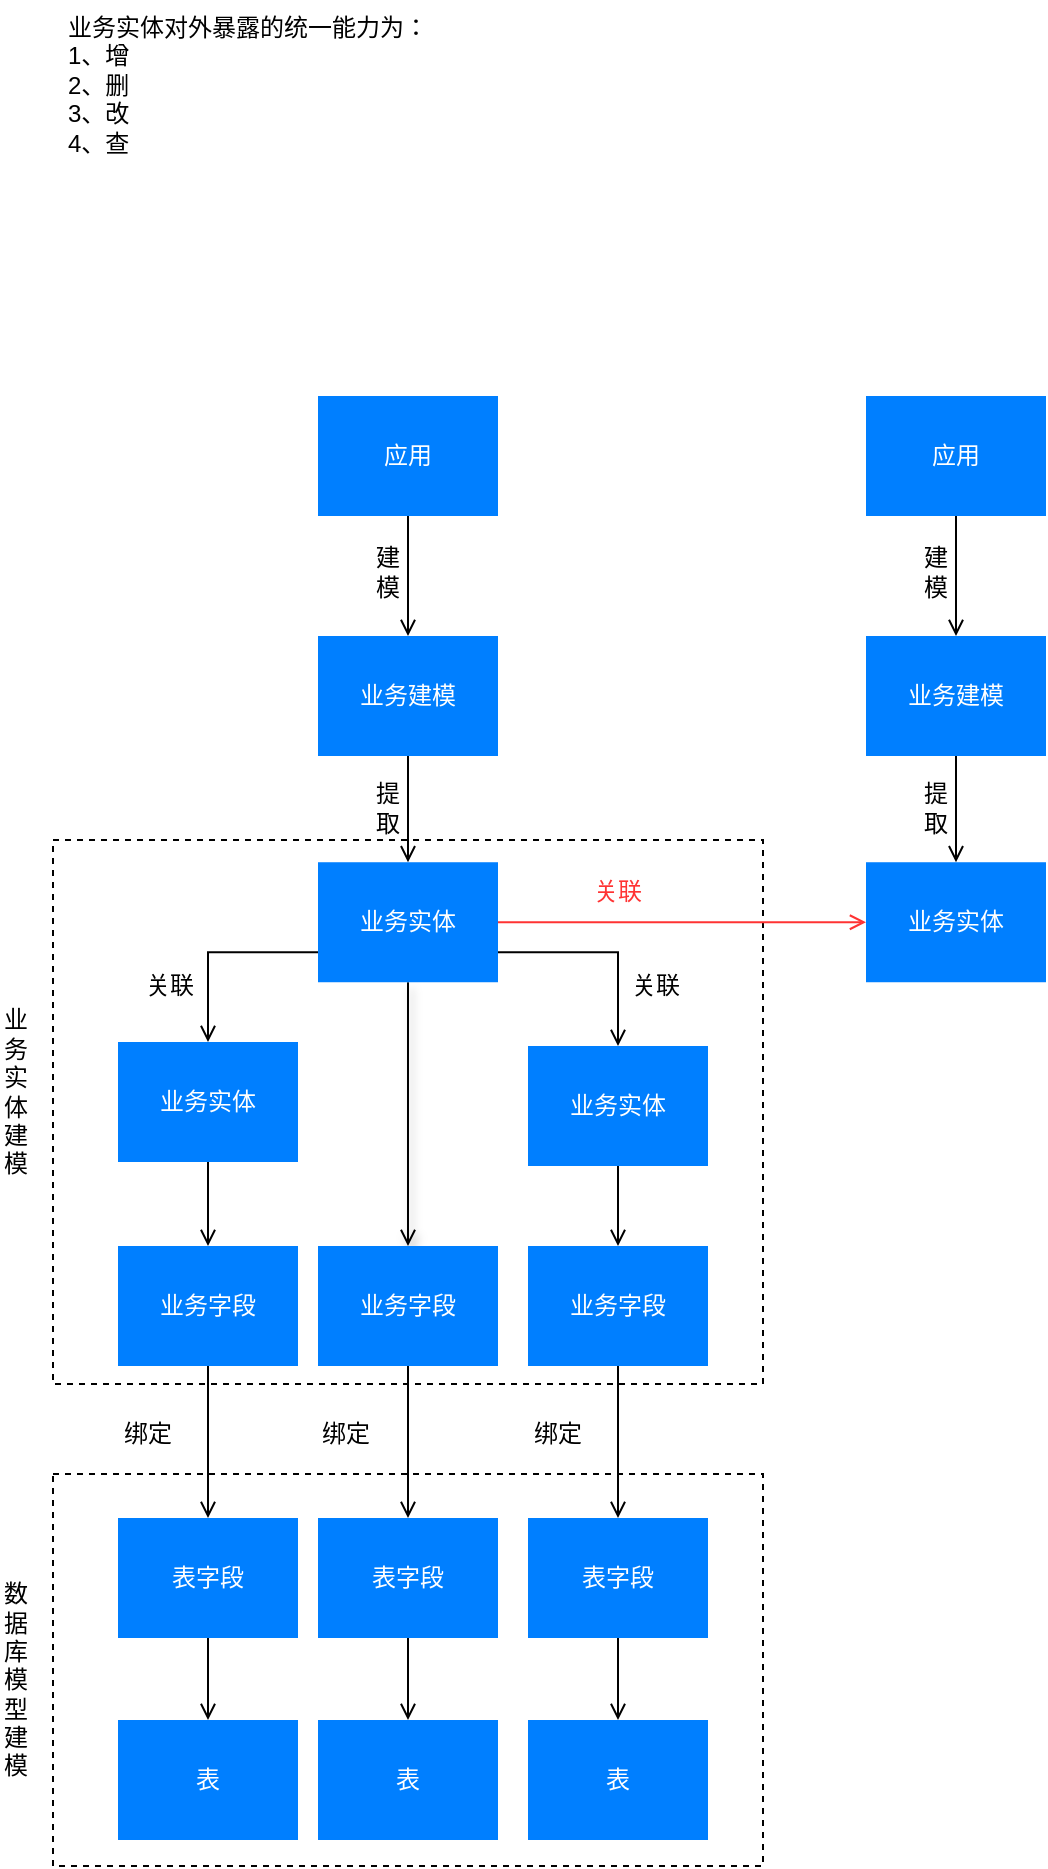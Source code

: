 <mxfile version="20.2.3" type="github">
  <diagram id="jyd061q0N29AtwrCHNUj" name="业务建模">
    <mxGraphModel dx="516" dy="699" grid="0" gridSize="10" guides="1" tooltips="1" connect="1" arrows="1" fold="1" page="1" pageScale="1" pageWidth="827" pageHeight="1169" math="0" shadow="0">
      <root>
        <mxCell id="0" />
        <mxCell id="1" parent="0" />
        <mxCell id="Q6h7FlRFn7NbS-6PQY-o-3" value="" style="rounded=0;whiteSpace=wrap;html=1;dashed=1;" vertex="1" parent="1">
          <mxGeometry x="863.5" y="437" width="355" height="272" as="geometry" />
        </mxCell>
        <mxCell id="Q6h7FlRFn7NbS-6PQY-o-1" value="" style="rounded=0;whiteSpace=wrap;html=1;dashed=1;" vertex="1" parent="1">
          <mxGeometry x="863.5" y="754" width="355" height="196" as="geometry" />
        </mxCell>
        <mxCell id="0eqRUm81GAXf0bMq9a5D-3" style="edgeStyle=orthogonalEdgeStyle;rounded=0;orthogonalLoop=1;jettySize=auto;html=1;exitX=0.5;exitY=1;exitDx=0;exitDy=0;endArrow=open;endFill=0;" parent="1" source="0eqRUm81GAXf0bMq9a5D-1" target="0eqRUm81GAXf0bMq9a5D-2" edge="1">
          <mxGeometry relative="1" as="geometry" />
        </mxCell>
        <mxCell id="0eqRUm81GAXf0bMq9a5D-1" value="&lt;font color=&quot;#ffffff&quot;&gt;业务建模&lt;/font&gt;" style="rounded=0;whiteSpace=wrap;html=1;fillColor=#007FFF;strokeColor=none;" parent="1" vertex="1">
          <mxGeometry x="996" y="335" width="90" height="60" as="geometry" />
        </mxCell>
        <mxCell id="wdmTi_9Xw0bsXk3dd9Mw-13" style="edgeStyle=orthogonalEdgeStyle;rounded=0;orthogonalLoop=1;jettySize=auto;html=1;fontSize=20;endArrow=open;endFill=0;exitX=0;exitY=0.75;exitDx=0;exitDy=0;" parent="1" source="0eqRUm81GAXf0bMq9a5D-2" target="wdmTi_9Xw0bsXk3dd9Mw-12" edge="1">
          <mxGeometry relative="1" as="geometry" />
        </mxCell>
        <mxCell id="wdmTi_9Xw0bsXk3dd9Mw-16" style="edgeStyle=orthogonalEdgeStyle;rounded=0;orthogonalLoop=1;jettySize=auto;html=1;exitX=1;exitY=0.5;exitDx=0;exitDy=0;fontSize=12;endArrow=open;endFill=0;fontColor=#FF3333;strokeColor=#FF3333;" parent="1" source="0eqRUm81GAXf0bMq9a5D-2" target="wdmTi_9Xw0bsXk3dd9Mw-5" edge="1">
          <mxGeometry relative="1" as="geometry" />
        </mxCell>
        <mxCell id="wdmTi_9Xw0bsXk3dd9Mw-17" style="edgeStyle=orthogonalEdgeStyle;rounded=0;orthogonalLoop=1;jettySize=auto;html=1;exitX=1;exitY=0.75;exitDx=0;exitDy=0;entryX=0.5;entryY=0;entryDx=0;entryDy=0;fontSize=12;endArrow=open;endFill=0;" parent="1" source="0eqRUm81GAXf0bMq9a5D-2" target="wdmTi_9Xw0bsXk3dd9Mw-15" edge="1">
          <mxGeometry relative="1" as="geometry" />
        </mxCell>
        <mxCell id="wdmTi_9Xw0bsXk3dd9Mw-28" style="edgeStyle=orthogonalEdgeStyle;rounded=0;orthogonalLoop=1;jettySize=auto;html=1;exitX=0.5;exitY=1;exitDx=0;exitDy=0;shadow=1;fontSize=12;fontColor=#FF3333;endArrow=open;endFill=0;strokeColor=#000000;" parent="1" source="0eqRUm81GAXf0bMq9a5D-2" target="wdmTi_9Xw0bsXk3dd9Mw-22" edge="1">
          <mxGeometry relative="1" as="geometry" />
        </mxCell>
        <mxCell id="0eqRUm81GAXf0bMq9a5D-2" value="&lt;font color=&quot;#ffffff&quot;&gt;业务实体&lt;/font&gt;" style="rounded=0;whiteSpace=wrap;html=1;fillColor=#007FFF;strokeColor=none;" parent="1" vertex="1">
          <mxGeometry x="996" y="448.12" width="90" height="60" as="geometry" />
        </mxCell>
        <mxCell id="0eqRUm81GAXf0bMq9a5D-4" value="提取" style="text;html=1;strokeColor=none;fillColor=none;align=center;verticalAlign=middle;whiteSpace=wrap;rounded=0;" parent="1" vertex="1">
          <mxGeometry x="1022" y="395" width="18" height="51" as="geometry" />
        </mxCell>
        <mxCell id="0eqRUm81GAXf0bMq9a5D-8" style="edgeStyle=orthogonalEdgeStyle;rounded=0;orthogonalLoop=1;jettySize=auto;html=1;entryX=0.5;entryY=0;entryDx=0;entryDy=0;endArrow=open;endFill=0;" parent="1" source="0eqRUm81GAXf0bMq9a5D-7" target="0eqRUm81GAXf0bMq9a5D-1" edge="1">
          <mxGeometry relative="1" as="geometry" />
        </mxCell>
        <mxCell id="0eqRUm81GAXf0bMq9a5D-7" value="&lt;font color=&quot;#ffffff&quot;&gt;应用&lt;/font&gt;" style="rounded=0;whiteSpace=wrap;html=1;fillColor=#007FFF;strokeColor=none;" parent="1" vertex="1">
          <mxGeometry x="996" y="215" width="90" height="60" as="geometry" />
        </mxCell>
        <mxCell id="0eqRUm81GAXf0bMq9a5D-9" value="建模" style="text;html=1;strokeColor=none;fillColor=none;align=center;verticalAlign=middle;whiteSpace=wrap;rounded=0;" parent="1" vertex="1">
          <mxGeometry x="1022" y="277" width="18" height="51" as="geometry" />
        </mxCell>
        <mxCell id="wdmTi_9Xw0bsXk3dd9Mw-2" style="edgeStyle=orthogonalEdgeStyle;rounded=0;orthogonalLoop=1;jettySize=auto;html=1;exitX=0.5;exitY=1;exitDx=0;exitDy=0;endArrow=open;endFill=0;" parent="1" source="wdmTi_9Xw0bsXk3dd9Mw-3" target="wdmTi_9Xw0bsXk3dd9Mw-5" edge="1">
          <mxGeometry relative="1" as="geometry" />
        </mxCell>
        <mxCell id="wdmTi_9Xw0bsXk3dd9Mw-3" value="&lt;font color=&quot;#ffffff&quot;&gt;业务建模&lt;/font&gt;" style="rounded=0;whiteSpace=wrap;html=1;fillColor=#007FFF;strokeColor=none;" parent="1" vertex="1">
          <mxGeometry x="1270" y="335" width="90" height="60" as="geometry" />
        </mxCell>
        <mxCell id="wdmTi_9Xw0bsXk3dd9Mw-5" value="&lt;font color=&quot;#ffffff&quot;&gt;业务实体&lt;/font&gt;" style="rounded=0;whiteSpace=wrap;html=1;fillColor=#007FFF;strokeColor=none;" parent="1" vertex="1">
          <mxGeometry x="1270" y="448.12" width="90" height="60" as="geometry" />
        </mxCell>
        <mxCell id="wdmTi_9Xw0bsXk3dd9Mw-6" value="提取" style="text;html=1;strokeColor=none;fillColor=none;align=center;verticalAlign=middle;whiteSpace=wrap;rounded=0;" parent="1" vertex="1">
          <mxGeometry x="1296" y="395" width="18" height="51" as="geometry" />
        </mxCell>
        <mxCell id="wdmTi_9Xw0bsXk3dd9Mw-8" style="edgeStyle=orthogonalEdgeStyle;rounded=0;orthogonalLoop=1;jettySize=auto;html=1;entryX=0.5;entryY=0;entryDx=0;entryDy=0;endArrow=open;endFill=0;" parent="1" source="wdmTi_9Xw0bsXk3dd9Mw-9" target="wdmTi_9Xw0bsXk3dd9Mw-3" edge="1">
          <mxGeometry relative="1" as="geometry" />
        </mxCell>
        <mxCell id="wdmTi_9Xw0bsXk3dd9Mw-9" value="&lt;font color=&quot;#ffffff&quot;&gt;应用&lt;/font&gt;" style="rounded=0;whiteSpace=wrap;html=1;fillColor=#007FFF;strokeColor=none;" parent="1" vertex="1">
          <mxGeometry x="1270" y="215" width="90" height="60" as="geometry" />
        </mxCell>
        <mxCell id="wdmTi_9Xw0bsXk3dd9Mw-10" value="建模" style="text;html=1;strokeColor=none;fillColor=none;align=center;verticalAlign=middle;whiteSpace=wrap;rounded=0;" parent="1" vertex="1">
          <mxGeometry x="1296" y="277" width="18" height="51" as="geometry" />
        </mxCell>
        <mxCell id="wdmTi_9Xw0bsXk3dd9Mw-27" style="edgeStyle=orthogonalEdgeStyle;rounded=0;orthogonalLoop=1;jettySize=auto;html=1;exitX=0.5;exitY=1;exitDx=0;exitDy=0;shadow=0;fontSize=12;fontColor=#FF3333;endArrow=open;endFill=0;strokeColor=#000000;" parent="1" source="wdmTi_9Xw0bsXk3dd9Mw-12" target="wdmTi_9Xw0bsXk3dd9Mw-21" edge="1">
          <mxGeometry relative="1" as="geometry" />
        </mxCell>
        <mxCell id="wdmTi_9Xw0bsXk3dd9Mw-12" value="&lt;font color=&quot;#ffffff&quot;&gt;业务实体&lt;/font&gt;" style="rounded=0;whiteSpace=wrap;html=1;fillColor=#007FFF;strokeColor=none;" parent="1" vertex="1">
          <mxGeometry x="896" y="538" width="90" height="60" as="geometry" />
        </mxCell>
        <mxCell id="wdmTi_9Xw0bsXk3dd9Mw-14" value="关联" style="text;html=1;strokeColor=none;fillColor=none;align=center;verticalAlign=middle;whiteSpace=wrap;rounded=0;fontSize=12;" parent="1" vertex="1">
          <mxGeometry x="903" y="495" width="38" height="30" as="geometry" />
        </mxCell>
        <mxCell id="wdmTi_9Xw0bsXk3dd9Mw-29" style="edgeStyle=orthogonalEdgeStyle;rounded=0;orthogonalLoop=1;jettySize=auto;html=1;exitX=0.5;exitY=1;exitDx=0;exitDy=0;shadow=0;fontSize=12;fontColor=#FF3333;endArrow=open;endFill=0;strokeColor=#000000;" parent="1" source="wdmTi_9Xw0bsXk3dd9Mw-15" target="wdmTi_9Xw0bsXk3dd9Mw-23" edge="1">
          <mxGeometry relative="1" as="geometry" />
        </mxCell>
        <mxCell id="wdmTi_9Xw0bsXk3dd9Mw-15" value="&lt;font color=&quot;#ffffff&quot;&gt;业务实体&lt;/font&gt;" style="rounded=0;whiteSpace=wrap;html=1;fillColor=#007FFF;strokeColor=none;" parent="1" vertex="1">
          <mxGeometry x="1101" y="540" width="90" height="60" as="geometry" />
        </mxCell>
        <mxCell id="wdmTi_9Xw0bsXk3dd9Mw-18" value="关联" style="text;html=1;strokeColor=none;fillColor=none;align=center;verticalAlign=middle;whiteSpace=wrap;rounded=0;fontSize=12;" parent="1" vertex="1">
          <mxGeometry x="1146" y="495" width="38" height="30" as="geometry" />
        </mxCell>
        <mxCell id="wdmTi_9Xw0bsXk3dd9Mw-19" value="业务实体对外暴露的统一能力为：&lt;br&gt;1、增&lt;br&gt;2、删&lt;br&gt;3、改&lt;br&gt;4、查" style="text;html=1;strokeColor=none;fillColor=none;align=left;verticalAlign=top;whiteSpace=wrap;rounded=0;fontSize=12;horizontal=1;" parent="1" vertex="1">
          <mxGeometry x="869" y="17" width="256" height="149" as="geometry" />
        </mxCell>
        <mxCell id="wdmTi_9Xw0bsXk3dd9Mw-35" style="edgeStyle=orthogonalEdgeStyle;rounded=0;orthogonalLoop=1;jettySize=auto;html=1;shadow=0;fontSize=12;fontColor=#FF3333;endArrow=open;endFill=0;strokeColor=#000000;" parent="1" source="wdmTi_9Xw0bsXk3dd9Mw-21" target="wdmTi_9Xw0bsXk3dd9Mw-31" edge="1">
          <mxGeometry relative="1" as="geometry" />
        </mxCell>
        <mxCell id="wdmTi_9Xw0bsXk3dd9Mw-21" value="&lt;font color=&quot;#ffffff&quot;&gt;业务字段&lt;/font&gt;" style="rounded=0;whiteSpace=wrap;html=1;fillColor=#007FFF;strokeColor=none;" parent="1" vertex="1">
          <mxGeometry x="896" y="640" width="90" height="60" as="geometry" />
        </mxCell>
        <mxCell id="wdmTi_9Xw0bsXk3dd9Mw-34" style="edgeStyle=orthogonalEdgeStyle;rounded=0;orthogonalLoop=1;jettySize=auto;html=1;exitX=0.5;exitY=1;exitDx=0;exitDy=0;shadow=0;fontSize=12;fontColor=#FF3333;endArrow=open;endFill=0;strokeColor=#000000;" parent="1" source="wdmTi_9Xw0bsXk3dd9Mw-22" target="wdmTi_9Xw0bsXk3dd9Mw-30" edge="1">
          <mxGeometry relative="1" as="geometry" />
        </mxCell>
        <mxCell id="wdmTi_9Xw0bsXk3dd9Mw-22" value="&lt;font color=&quot;#ffffff&quot;&gt;业务字段&lt;/font&gt;" style="rounded=0;whiteSpace=wrap;html=1;fillColor=#007FFF;strokeColor=none;" parent="1" vertex="1">
          <mxGeometry x="996" y="640" width="90" height="60" as="geometry" />
        </mxCell>
        <mxCell id="wdmTi_9Xw0bsXk3dd9Mw-33" style="edgeStyle=orthogonalEdgeStyle;rounded=0;orthogonalLoop=1;jettySize=auto;html=1;exitX=0.5;exitY=1;exitDx=0;exitDy=0;shadow=0;fontSize=12;fontColor=#FF3333;endArrow=open;endFill=0;strokeColor=#000000;" parent="1" source="wdmTi_9Xw0bsXk3dd9Mw-23" target="wdmTi_9Xw0bsXk3dd9Mw-32" edge="1">
          <mxGeometry relative="1" as="geometry" />
        </mxCell>
        <mxCell id="wdmTi_9Xw0bsXk3dd9Mw-23" value="&lt;font color=&quot;#ffffff&quot;&gt;业务字段&lt;/font&gt;" style="rounded=0;whiteSpace=wrap;html=1;fillColor=#007FFF;strokeColor=none;" parent="1" vertex="1">
          <mxGeometry x="1101" y="640" width="90" height="60" as="geometry" />
        </mxCell>
        <mxCell id="wdmTi_9Xw0bsXk3dd9Mw-40" style="edgeStyle=orthogonalEdgeStyle;rounded=0;orthogonalLoop=1;jettySize=auto;html=1;exitX=0.5;exitY=1;exitDx=0;exitDy=0;entryX=0.5;entryY=0;entryDx=0;entryDy=0;shadow=0;fontSize=12;fontColor=#FF3333;endArrow=open;endFill=0;strokeColor=#000000;" parent="1" source="wdmTi_9Xw0bsXk3dd9Mw-30" target="wdmTi_9Xw0bsXk3dd9Mw-38" edge="1">
          <mxGeometry relative="1" as="geometry" />
        </mxCell>
        <mxCell id="wdmTi_9Xw0bsXk3dd9Mw-30" value="&lt;font color=&quot;#ffffff&quot;&gt;表字段&lt;/font&gt;" style="rounded=0;whiteSpace=wrap;html=1;fillColor=#007FFF;strokeColor=none;" parent="1" vertex="1">
          <mxGeometry x="996" y="776" width="90" height="60" as="geometry" />
        </mxCell>
        <mxCell id="wdmTi_9Xw0bsXk3dd9Mw-37" style="edgeStyle=orthogonalEdgeStyle;rounded=0;orthogonalLoop=1;jettySize=auto;html=1;exitX=0.5;exitY=1;exitDx=0;exitDy=0;shadow=0;fontSize=12;fontColor=#FF3333;endArrow=open;endFill=0;strokeColor=#000000;" parent="1" source="wdmTi_9Xw0bsXk3dd9Mw-31" target="wdmTi_9Xw0bsXk3dd9Mw-36" edge="1">
          <mxGeometry relative="1" as="geometry" />
        </mxCell>
        <mxCell id="wdmTi_9Xw0bsXk3dd9Mw-31" value="&lt;font color=&quot;#ffffff&quot;&gt;表字段&lt;/font&gt;" style="rounded=0;whiteSpace=wrap;html=1;fillColor=#007FFF;strokeColor=none;" parent="1" vertex="1">
          <mxGeometry x="896" y="776" width="90" height="60" as="geometry" />
        </mxCell>
        <mxCell id="wdmTi_9Xw0bsXk3dd9Mw-41" style="edgeStyle=orthogonalEdgeStyle;rounded=0;orthogonalLoop=1;jettySize=auto;html=1;exitX=0.5;exitY=1;exitDx=0;exitDy=0;entryX=0.5;entryY=0;entryDx=0;entryDy=0;shadow=0;fontSize=12;fontColor=#FF3333;endArrow=open;endFill=0;strokeColor=#000000;" parent="1" source="wdmTi_9Xw0bsXk3dd9Mw-32" target="wdmTi_9Xw0bsXk3dd9Mw-39" edge="1">
          <mxGeometry relative="1" as="geometry" />
        </mxCell>
        <mxCell id="wdmTi_9Xw0bsXk3dd9Mw-32" value="&lt;font color=&quot;#ffffff&quot;&gt;表字段&lt;/font&gt;" style="rounded=0;whiteSpace=wrap;html=1;fillColor=#007FFF;strokeColor=none;" parent="1" vertex="1">
          <mxGeometry x="1101" y="776" width="90" height="60" as="geometry" />
        </mxCell>
        <mxCell id="wdmTi_9Xw0bsXk3dd9Mw-36" value="&lt;font color=&quot;#ffffff&quot;&gt;表&lt;/font&gt;" style="rounded=0;whiteSpace=wrap;html=1;fillColor=#007FFF;strokeColor=none;" parent="1" vertex="1">
          <mxGeometry x="896" y="877" width="90" height="60" as="geometry" />
        </mxCell>
        <mxCell id="wdmTi_9Xw0bsXk3dd9Mw-38" value="&lt;font color=&quot;#ffffff&quot;&gt;表&lt;/font&gt;" style="rounded=0;whiteSpace=wrap;html=1;fillColor=#007FFF;strokeColor=none;" parent="1" vertex="1">
          <mxGeometry x="996" y="877" width="90" height="60" as="geometry" />
        </mxCell>
        <mxCell id="wdmTi_9Xw0bsXk3dd9Mw-39" value="&lt;font color=&quot;#ffffff&quot;&gt;表&lt;/font&gt;" style="rounded=0;whiteSpace=wrap;html=1;fillColor=#007FFF;strokeColor=none;" parent="1" vertex="1">
          <mxGeometry x="1101" y="877" width="90" height="60" as="geometry" />
        </mxCell>
        <mxCell id="wdmTi_9Xw0bsXk3dd9Mw-43" value="关联" style="text;html=1;strokeColor=none;fillColor=none;align=center;verticalAlign=middle;whiteSpace=wrap;rounded=0;fontSize=12;fontColor=#FF3333;" parent="1" vertex="1">
          <mxGeometry x="1116" y="448.12" width="60" height="30" as="geometry" />
        </mxCell>
        <mxCell id="Q6h7FlRFn7NbS-6PQY-o-2" value="数据库模型建模" style="text;html=1;strokeColor=none;fillColor=none;align=center;verticalAlign=middle;whiteSpace=wrap;rounded=0;dashed=1;" vertex="1" parent="1">
          <mxGeometry x="837" y="802" width="16" height="109" as="geometry" />
        </mxCell>
        <mxCell id="Q6h7FlRFn7NbS-6PQY-o-4" value="业务实体建模" style="text;html=1;strokeColor=none;fillColor=none;align=center;verticalAlign=middle;whiteSpace=wrap;rounded=0;dashed=1;" vertex="1" parent="1">
          <mxGeometry x="837" y="508.12" width="16" height="109" as="geometry" />
        </mxCell>
        <mxCell id="Q6h7FlRFn7NbS-6PQY-o-5" value="绑定" style="text;html=1;strokeColor=none;fillColor=none;align=center;verticalAlign=middle;whiteSpace=wrap;rounded=0;dashed=1;" vertex="1" parent="1">
          <mxGeometry x="881" y="719" width="60" height="30" as="geometry" />
        </mxCell>
        <mxCell id="Q6h7FlRFn7NbS-6PQY-o-6" value="绑定" style="text;html=1;strokeColor=none;fillColor=none;align=center;verticalAlign=middle;whiteSpace=wrap;rounded=0;dashed=1;" vertex="1" parent="1">
          <mxGeometry x="980" y="719" width="60" height="30" as="geometry" />
        </mxCell>
        <mxCell id="Q6h7FlRFn7NbS-6PQY-o-7" value="绑定" style="text;html=1;strokeColor=none;fillColor=none;align=center;verticalAlign=middle;whiteSpace=wrap;rounded=0;dashed=1;" vertex="1" parent="1">
          <mxGeometry x="1086" y="719" width="60" height="30" as="geometry" />
        </mxCell>
      </root>
    </mxGraphModel>
  </diagram>
</mxfile>

